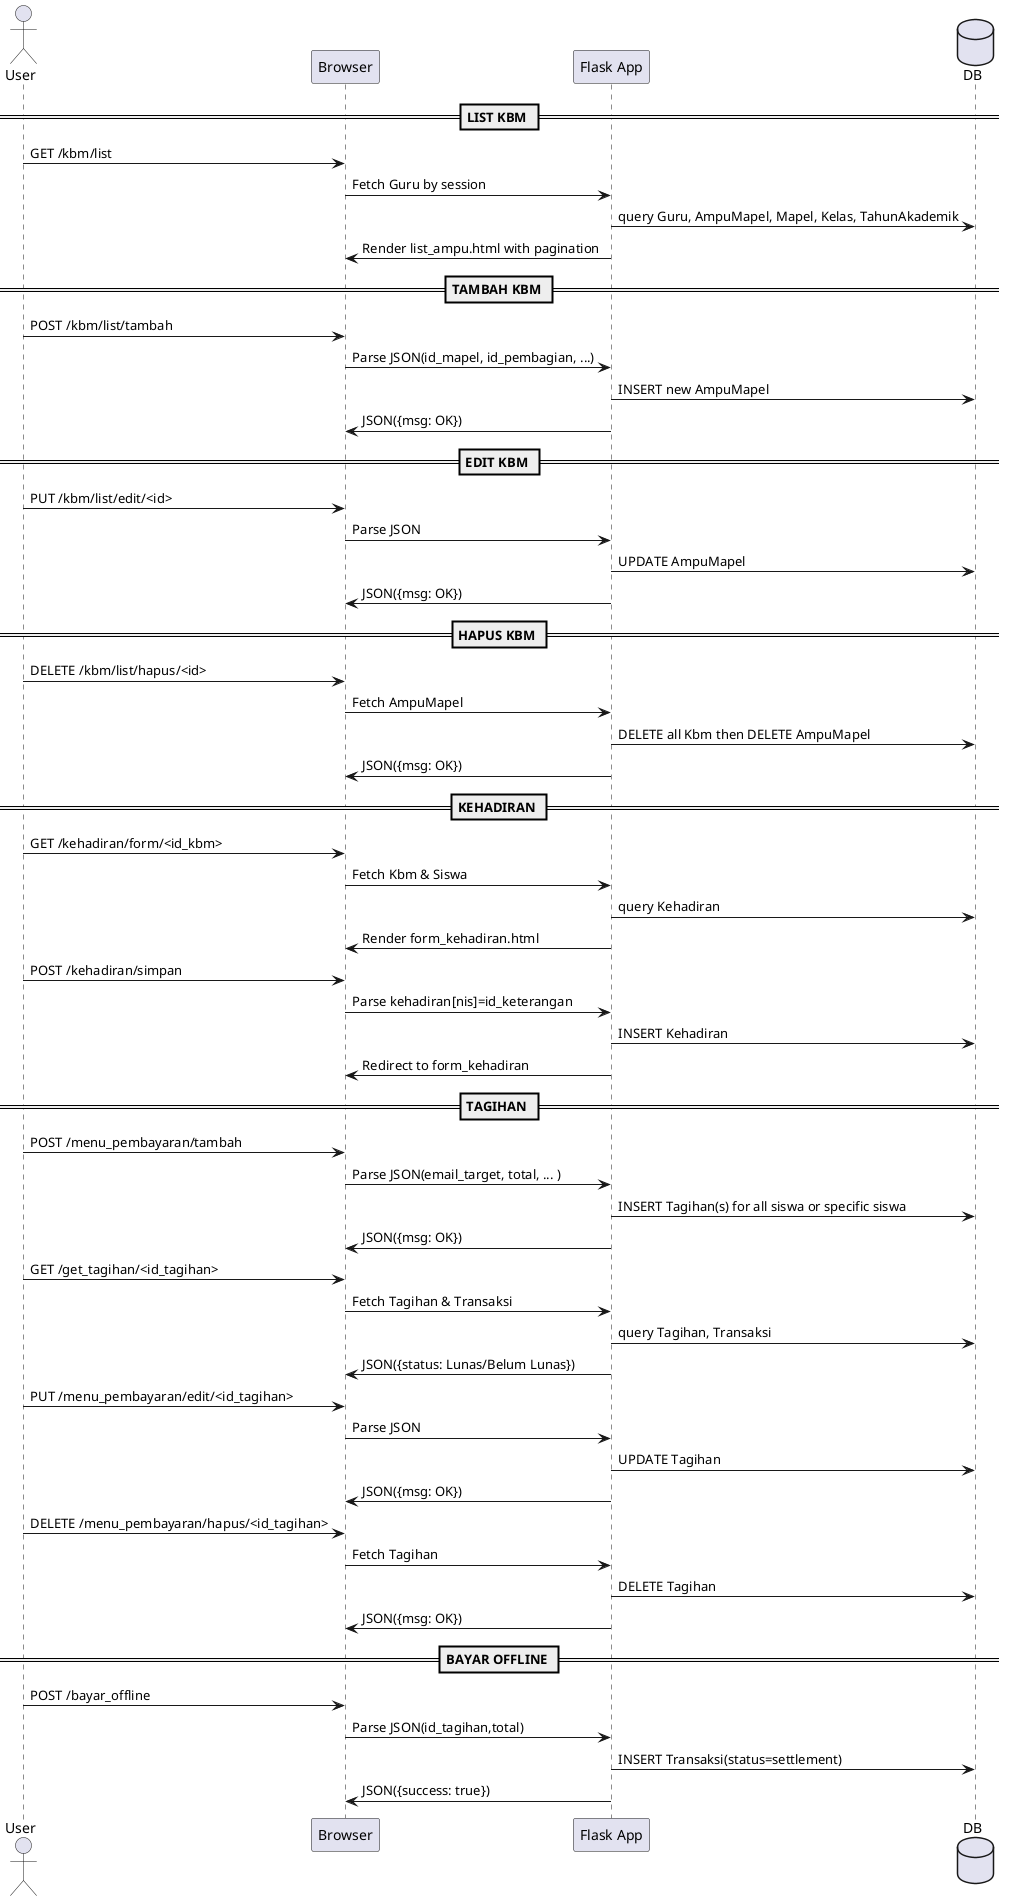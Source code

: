 @startuml
actor User
participant Browser as B
participant "Flask App" as F
database DB

== LIST KBM ==
User -> B: GET /kbm/list
B -> F: Fetch Guru by session
F -> DB: query Guru, AmpuMapel, Mapel, Kelas, TahunAkademik
F -> B: Render list_ampu.html with pagination

== TAMBAH KBM ==
User -> B: POST /kbm/list/tambah
B -> F: Parse JSON(id_mapel, id_pembagian, ...)
F -> DB: INSERT new AmpuMapel
F -> B: JSON({msg: OK})

== EDIT KBM ==
User -> B: PUT /kbm/list/edit/<id>
B -> F: Parse JSON
F -> DB: UPDATE AmpuMapel
F -> B: JSON({msg: OK})

== HAPUS KBM ==
User -> B: DELETE /kbm/list/hapus/<id>
B -> F: Fetch AmpuMapel
F -> DB: DELETE all Kbm then DELETE AmpuMapel
F -> B: JSON({msg: OK})

== KEHADIRAN ==
User -> B: GET /kehadiran/form/<id_kbm>
B -> F: Fetch Kbm & Siswa
F -> DB: query Kehadiran
F -> B: Render form_kehadiran.html

User -> B: POST /kehadiran/simpan
B -> F: Parse kehadiran[nis]=id_keterangan
F -> DB: INSERT Kehadiran
F -> B: Redirect to form_kehadiran

== TAGIHAN ==
User -> B: POST /menu_pembayaran/tambah
B -> F: Parse JSON(email_target, total, ... )
F -> DB: INSERT Tagihan(s) for all siswa or specific siswa
F -> B: JSON({msg: OK})

User -> B: GET /get_tagihan/<id_tagihan>
B -> F: Fetch Tagihan & Transaksi
F -> DB: query Tagihan, Transaksi
F -> B: JSON({status: Lunas/Belum Lunas})

User -> B: PUT /menu_pembayaran/edit/<id_tagihan>
B -> F: Parse JSON
F -> DB: UPDATE Tagihan
F -> B: JSON({msg: OK})

User -> B: DELETE /menu_pembayaran/hapus/<id_tagihan>
B -> F: Fetch Tagihan
F -> DB: DELETE Tagihan
F -> B: JSON({msg: OK})

== BAYAR OFFLINE ==
User -> B: POST /bayar_offline
B -> F: Parse JSON(id_tagihan,total)
F -> DB: INSERT Transaksi(status=settlement)
F -> B: JSON({success: true})

@enduml
